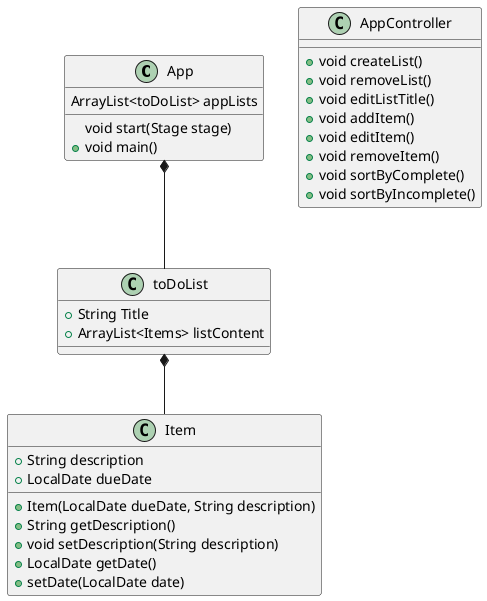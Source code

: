 @startuml


class App {
    ArrayList<toDoList> appLists
    void start(Stage stage)
    +void main()
}

class AppController {
    +void createList()
    +void removeList()
    +void editListTitle()
    +void addItem()
    +void editItem()
    +void removeItem()
    +void sortByComplete()
    +void sortByIncomplete()
}

class Item {
    +String description
    +LocalDate dueDate
    +Item(LocalDate dueDate, String description)
    +String getDescription()
    +void setDescription(String description)
    +LocalDate getDate()
    +setDate(LocalDate date)
}

class toDoList {
    +String Title
    +ArrayList<Items> listContent
}

toDoList *-- Item
App *-- toDoList




@enduml